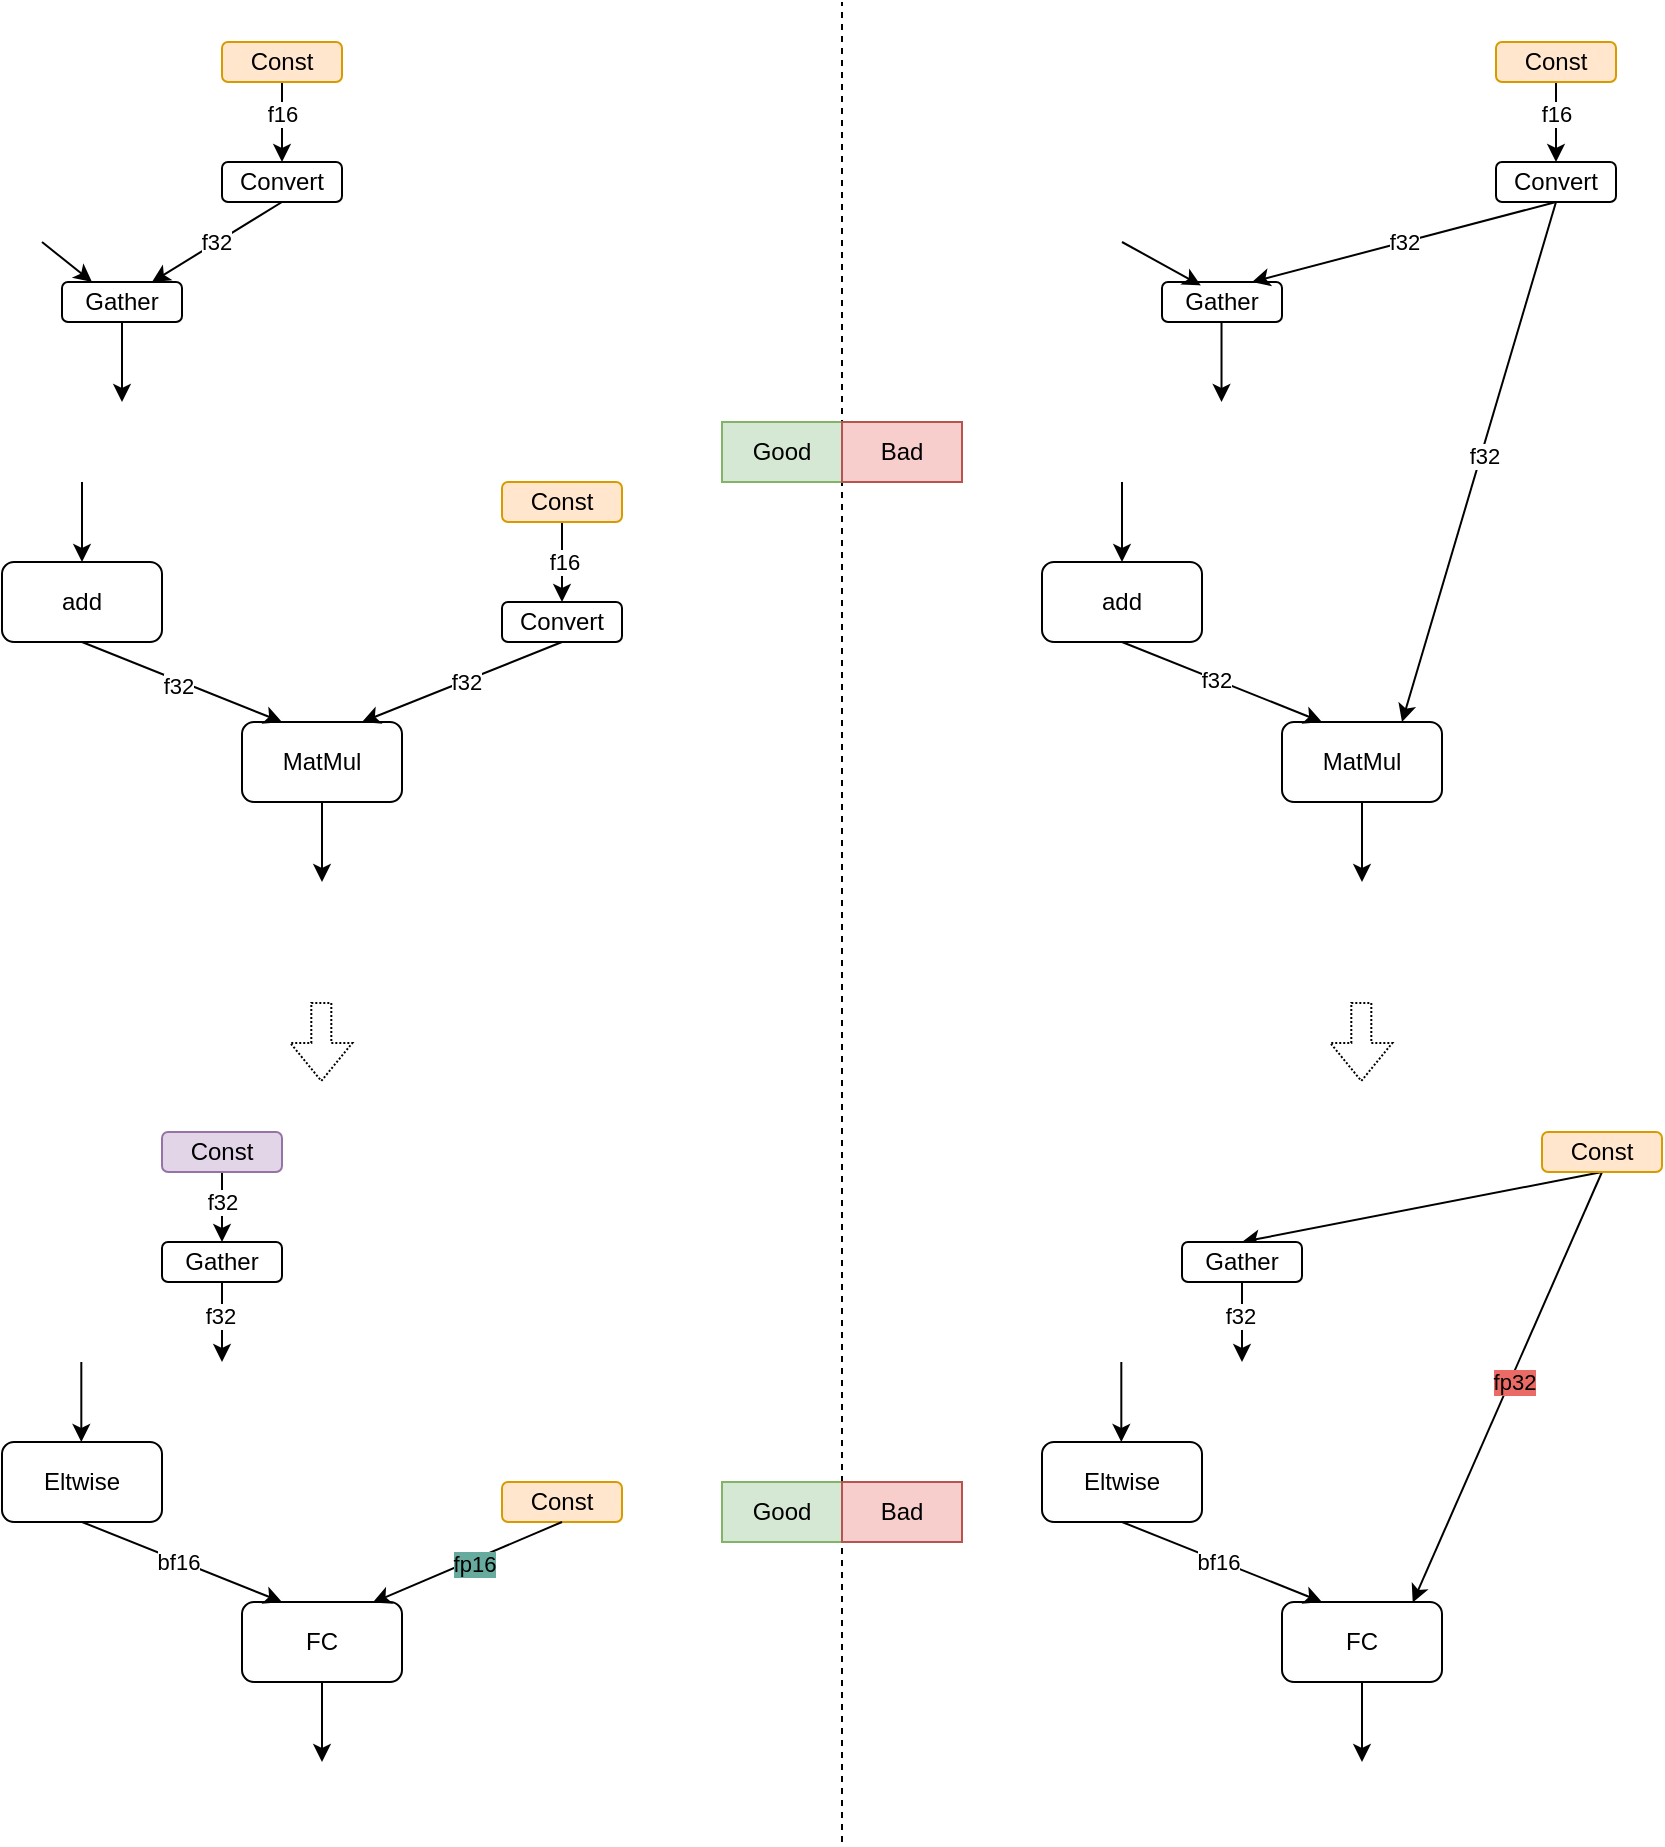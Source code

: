 <mxfile version="22.1.21" type="github" pages="2">
  <diagram name="F16" id="M1IA6LVbxlvQD2j0tbdd">
    <mxGraphModel dx="942" dy="544" grid="1" gridSize="10" guides="1" tooltips="1" connect="1" arrows="1" fold="1" page="1" pageScale="1" pageWidth="827" pageHeight="1169" math="0" shadow="0">
      <root>
        <mxCell id="0" />
        <mxCell id="1" parent="0" />
        <mxCell id="LUGf0mpEareO_KzAWUgG-1" value="Convert" style="rounded=1;whiteSpace=wrap;html=1;" vertex="1" parent="1">
          <mxGeometry x="330" y="300" width="60" height="20" as="geometry" />
        </mxCell>
        <mxCell id="LUGf0mpEareO_KzAWUgG-2" value="MatMul" style="rounded=1;whiteSpace=wrap;html=1;" vertex="1" parent="1">
          <mxGeometry x="200" y="360" width="80" height="40" as="geometry" />
        </mxCell>
        <mxCell id="LUGf0mpEareO_KzAWUgG-9" value="" style="edgeStyle=orthogonalEdgeStyle;rounded=0;orthogonalLoop=1;jettySize=auto;html=1;" edge="1" parent="1" source="LUGf0mpEareO_KzAWUgG-3" target="LUGf0mpEareO_KzAWUgG-1">
          <mxGeometry relative="1" as="geometry" />
        </mxCell>
        <mxCell id="NfhJEiANJVyL9rMk4l-K-14" value="f16" style="edgeLabel;html=1;align=center;verticalAlign=middle;resizable=0;points=[];" vertex="1" connectable="0" parent="LUGf0mpEareO_KzAWUgG-9">
          <mxGeometry x="-0.021" y="1" relative="1" as="geometry">
            <mxPoint as="offset" />
          </mxGeometry>
        </mxCell>
        <mxCell id="LUGf0mpEareO_KzAWUgG-3" value="Const" style="rounded=1;whiteSpace=wrap;html=1;fillColor=#ffe6cc;strokeColor=#d79b00;" vertex="1" parent="1">
          <mxGeometry x="330" y="240" width="60" height="20" as="geometry" />
        </mxCell>
        <mxCell id="LUGf0mpEareO_KzAWUgG-4" value="add" style="rounded=1;whiteSpace=wrap;html=1;" vertex="1" parent="1">
          <mxGeometry x="80" y="280" width="80" height="40" as="geometry" />
        </mxCell>
        <mxCell id="LUGf0mpEareO_KzAWUgG-6" value="" style="endArrow=classic;html=1;rounded=0;exitX=0.5;exitY=1;exitDx=0;exitDy=0;entryX=0.25;entryY=0;entryDx=0;entryDy=0;" edge="1" parent="1" source="LUGf0mpEareO_KzAWUgG-4" target="LUGf0mpEareO_KzAWUgG-2">
          <mxGeometry width="50" height="50" relative="1" as="geometry">
            <mxPoint x="220" y="540" as="sourcePoint" />
            <mxPoint x="270" y="490" as="targetPoint" />
          </mxGeometry>
        </mxCell>
        <mxCell id="NfhJEiANJVyL9rMk4l-K-16" value="f32" style="edgeLabel;html=1;align=center;verticalAlign=middle;resizable=0;points=[];" vertex="1" connectable="0" parent="LUGf0mpEareO_KzAWUgG-6">
          <mxGeometry x="-0.026" y="-2" relative="1" as="geometry">
            <mxPoint as="offset" />
          </mxGeometry>
        </mxCell>
        <mxCell id="LUGf0mpEareO_KzAWUgG-7" value="" style="endArrow=classic;html=1;rounded=0;exitX=0.5;exitY=1;exitDx=0;exitDy=0;entryX=0.75;entryY=0;entryDx=0;entryDy=0;" edge="1" parent="1" source="LUGf0mpEareO_KzAWUgG-1" target="LUGf0mpEareO_KzAWUgG-2">
          <mxGeometry width="50" height="50" relative="1" as="geometry">
            <mxPoint x="200" y="540" as="sourcePoint" />
            <mxPoint x="250" y="490" as="targetPoint" />
          </mxGeometry>
        </mxCell>
        <mxCell id="NfhJEiANJVyL9rMk4l-K-15" value="f32" style="edgeLabel;html=1;align=center;verticalAlign=middle;resizable=0;points=[];" vertex="1" connectable="0" parent="LUGf0mpEareO_KzAWUgG-7">
          <mxGeometry x="-0.037" y="1" relative="1" as="geometry">
            <mxPoint as="offset" />
          </mxGeometry>
        </mxCell>
        <mxCell id="LUGf0mpEareO_KzAWUgG-10" value="" style="endArrow=classic;html=1;rounded=0;exitX=0.5;exitY=1;exitDx=0;exitDy=0;" edge="1" parent="1" source="LUGf0mpEareO_KzAWUgG-2">
          <mxGeometry width="50" height="50" relative="1" as="geometry">
            <mxPoint x="180" y="510" as="sourcePoint" />
            <mxPoint x="240" y="440" as="targetPoint" />
          </mxGeometry>
        </mxCell>
        <mxCell id="LUGf0mpEareO_KzAWUgG-11" value="" style="endArrow=classic;html=1;rounded=0;entryX=0.5;entryY=0;entryDx=0;entryDy=0;" edge="1" parent="1" target="LUGf0mpEareO_KzAWUgG-4">
          <mxGeometry width="50" height="50" relative="1" as="geometry">
            <mxPoint x="120" y="240" as="sourcePoint" />
            <mxPoint x="170" y="190" as="targetPoint" />
          </mxGeometry>
        </mxCell>
        <mxCell id="LUGf0mpEareO_KzAWUgG-12" value="" style="shape=flexArrow;endArrow=classic;html=1;rounded=0;dashed=1;dashPattern=1 1;" edge="1" parent="1">
          <mxGeometry width="50" height="50" relative="1" as="geometry">
            <mxPoint x="239.66" y="500" as="sourcePoint" />
            <mxPoint x="239.66" y="540" as="targetPoint" />
          </mxGeometry>
        </mxCell>
        <mxCell id="LUGf0mpEareO_KzAWUgG-14" value="MatMul" style="rounded=1;whiteSpace=wrap;html=1;" vertex="1" parent="1">
          <mxGeometry x="720" y="360" width="80" height="40" as="geometry" />
        </mxCell>
        <mxCell id="LUGf0mpEareO_KzAWUgG-17" value="add" style="rounded=1;whiteSpace=wrap;html=1;" vertex="1" parent="1">
          <mxGeometry x="600" y="280" width="80" height="40" as="geometry" />
        </mxCell>
        <mxCell id="LUGf0mpEareO_KzAWUgG-18" value="" style="endArrow=classic;html=1;rounded=0;exitX=0.5;exitY=1;exitDx=0;exitDy=0;entryX=0.25;entryY=0;entryDx=0;entryDy=0;" edge="1" parent="1" source="LUGf0mpEareO_KzAWUgG-17" target="LUGf0mpEareO_KzAWUgG-14">
          <mxGeometry width="50" height="50" relative="1" as="geometry">
            <mxPoint x="740" y="540" as="sourcePoint" />
            <mxPoint x="790" y="490" as="targetPoint" />
          </mxGeometry>
        </mxCell>
        <mxCell id="1tHrAUBRSxiLiDP9WcPy-10" value="f32" style="edgeLabel;html=1;align=center;verticalAlign=middle;resizable=0;points=[];" vertex="1" connectable="0" parent="LUGf0mpEareO_KzAWUgG-18">
          <mxGeometry x="-0.059" relative="1" as="geometry">
            <mxPoint as="offset" />
          </mxGeometry>
        </mxCell>
        <mxCell id="LUGf0mpEareO_KzAWUgG-19" value="" style="endArrow=classic;html=1;rounded=0;exitX=0.5;exitY=1;exitDx=0;exitDy=0;entryX=0.75;entryY=0;entryDx=0;entryDy=0;" edge="1" parent="1" source="1tHrAUBRSxiLiDP9WcPy-17" target="LUGf0mpEareO_KzAWUgG-14">
          <mxGeometry width="50" height="50" relative="1" as="geometry">
            <mxPoint x="867" y="140" as="sourcePoint" />
            <mxPoint x="770" y="490" as="targetPoint" />
          </mxGeometry>
        </mxCell>
        <mxCell id="1tHrAUBRSxiLiDP9WcPy-9" value="f32" style="edgeLabel;html=1;align=center;verticalAlign=middle;resizable=0;points=[];" vertex="1" connectable="0" parent="LUGf0mpEareO_KzAWUgG-19">
          <mxGeometry x="-0.029" y="1" relative="1" as="geometry">
            <mxPoint as="offset" />
          </mxGeometry>
        </mxCell>
        <mxCell id="LUGf0mpEareO_KzAWUgG-20" value="" style="endArrow=classic;html=1;rounded=0;exitX=0.5;exitY=1;exitDx=0;exitDy=0;" edge="1" parent="1" source="LUGf0mpEareO_KzAWUgG-14">
          <mxGeometry width="50" height="50" relative="1" as="geometry">
            <mxPoint x="700" y="510" as="sourcePoint" />
            <mxPoint x="760" y="440" as="targetPoint" />
          </mxGeometry>
        </mxCell>
        <mxCell id="LUGf0mpEareO_KzAWUgG-21" value="" style="endArrow=classic;html=1;rounded=0;entryX=0.5;entryY=0;entryDx=0;entryDy=0;" edge="1" parent="1" target="LUGf0mpEareO_KzAWUgG-17">
          <mxGeometry width="50" height="50" relative="1" as="geometry">
            <mxPoint x="640" y="240" as="sourcePoint" />
            <mxPoint x="690" y="190" as="targetPoint" />
          </mxGeometry>
        </mxCell>
        <mxCell id="LUGf0mpEareO_KzAWUgG-22" value="FC" style="rounded=1;whiteSpace=wrap;html=1;" vertex="1" parent="1">
          <mxGeometry x="200" y="800" width="80" height="40" as="geometry" />
        </mxCell>
        <mxCell id="LUGf0mpEareO_KzAWUgG-23" value="Eltwise" style="rounded=1;whiteSpace=wrap;html=1;" vertex="1" parent="1">
          <mxGeometry x="80" y="720" width="80" height="40" as="geometry" />
        </mxCell>
        <mxCell id="LUGf0mpEareO_KzAWUgG-24" value="" style="endArrow=classic;html=1;rounded=0;exitX=0.5;exitY=1;exitDx=0;exitDy=0;entryX=0.25;entryY=0;entryDx=0;entryDy=0;" edge="1" parent="1" source="LUGf0mpEareO_KzAWUgG-23" target="LUGf0mpEareO_KzAWUgG-22">
          <mxGeometry width="50" height="50" relative="1" as="geometry">
            <mxPoint x="130" y="650" as="sourcePoint" />
            <mxPoint x="180" y="600" as="targetPoint" />
          </mxGeometry>
        </mxCell>
        <mxCell id="LUGf0mpEareO_KzAWUgG-29" value="bf16" style="edgeLabel;html=1;align=center;verticalAlign=middle;resizable=0;points=[];" vertex="1" connectable="0" parent="LUGf0mpEareO_KzAWUgG-24">
          <mxGeometry x="-0.043" y="-1" relative="1" as="geometry">
            <mxPoint as="offset" />
          </mxGeometry>
        </mxCell>
        <mxCell id="LUGf0mpEareO_KzAWUgG-25" value="Const" style="rounded=1;whiteSpace=wrap;html=1;fillColor=#ffe6cc;strokeColor=#d79b00;" vertex="1" parent="1">
          <mxGeometry x="330" y="740" width="60" height="20" as="geometry" />
        </mxCell>
        <mxCell id="LUGf0mpEareO_KzAWUgG-26" value="" style="endArrow=classic;html=1;rounded=0;exitX=0.5;exitY=1;exitDx=0;exitDy=0;entryX=0.817;entryY=0.007;entryDx=0;entryDy=0;entryPerimeter=0;" edge="1" parent="1" source="LUGf0mpEareO_KzAWUgG-25" target="LUGf0mpEareO_KzAWUgG-22">
          <mxGeometry width="50" height="50" relative="1" as="geometry">
            <mxPoint x="220" y="680" as="sourcePoint" />
            <mxPoint x="270" y="630" as="targetPoint" />
          </mxGeometry>
        </mxCell>
        <mxCell id="LUGf0mpEareO_KzAWUgG-28" value="fp16" style="edgeLabel;html=1;align=center;verticalAlign=middle;resizable=0;points=[];labelBackgroundColor=#67AB9F;" vertex="1" connectable="0" parent="LUGf0mpEareO_KzAWUgG-26">
          <mxGeometry x="-0.048" y="2" relative="1" as="geometry">
            <mxPoint as="offset" />
          </mxGeometry>
        </mxCell>
        <mxCell id="LUGf0mpEareO_KzAWUgG-27" value="" style="endArrow=classic;html=1;rounded=0;exitX=0.5;exitY=1;exitDx=0;exitDy=0;" edge="1" parent="1" source="LUGf0mpEareO_KzAWUgG-22">
          <mxGeometry width="50" height="50" relative="1" as="geometry">
            <mxPoint x="110" y="920" as="sourcePoint" />
            <mxPoint x="240" y="880" as="targetPoint" />
          </mxGeometry>
        </mxCell>
        <mxCell id="LUGf0mpEareO_KzAWUgG-30" value="FC" style="rounded=1;whiteSpace=wrap;html=1;" vertex="1" parent="1">
          <mxGeometry x="720" y="800" width="80" height="40" as="geometry" />
        </mxCell>
        <mxCell id="LUGf0mpEareO_KzAWUgG-31" value="Eltwise" style="rounded=1;whiteSpace=wrap;html=1;" vertex="1" parent="1">
          <mxGeometry x="600" y="720" width="80" height="40" as="geometry" />
        </mxCell>
        <mxCell id="LUGf0mpEareO_KzAWUgG-32" value="" style="endArrow=classic;html=1;rounded=0;exitX=0.5;exitY=1;exitDx=0;exitDy=0;entryX=0.25;entryY=0;entryDx=0;entryDy=0;" edge="1" parent="1" source="LUGf0mpEareO_KzAWUgG-31" target="LUGf0mpEareO_KzAWUgG-30">
          <mxGeometry width="50" height="50" relative="1" as="geometry">
            <mxPoint x="650" y="650" as="sourcePoint" />
            <mxPoint x="700" y="600" as="targetPoint" />
          </mxGeometry>
        </mxCell>
        <mxCell id="LUGf0mpEareO_KzAWUgG-33" value="bf16" style="edgeLabel;html=1;align=center;verticalAlign=middle;resizable=0;points=[];" vertex="1" connectable="0" parent="LUGf0mpEareO_KzAWUgG-32">
          <mxGeometry x="-0.043" y="-1" relative="1" as="geometry">
            <mxPoint as="offset" />
          </mxGeometry>
        </mxCell>
        <mxCell id="LUGf0mpEareO_KzAWUgG-35" value="" style="endArrow=classic;html=1;rounded=0;exitX=0.5;exitY=1;exitDx=0;exitDy=0;entryX=0.817;entryY=0.007;entryDx=0;entryDy=0;entryPerimeter=0;" edge="1" parent="1" source="1tHrAUBRSxiLiDP9WcPy-35" target="LUGf0mpEareO_KzAWUgG-30">
          <mxGeometry width="50" height="50" relative="1" as="geometry">
            <mxPoint x="880" y="760" as="sourcePoint" />
            <mxPoint x="790" y="630" as="targetPoint" />
          </mxGeometry>
        </mxCell>
        <mxCell id="LUGf0mpEareO_KzAWUgG-44" value="fp32" style="edgeLabel;html=1;align=center;verticalAlign=middle;resizable=0;points=[];labelBackgroundColor=#EA6B66;" vertex="1" connectable="0" parent="LUGf0mpEareO_KzAWUgG-35">
          <mxGeometry x="-0.03" y="2" relative="1" as="geometry">
            <mxPoint as="offset" />
          </mxGeometry>
        </mxCell>
        <mxCell id="LUGf0mpEareO_KzAWUgG-37" value="" style="endArrow=classic;html=1;rounded=0;exitX=0.5;exitY=1;exitDx=0;exitDy=0;" edge="1" parent="1" source="LUGf0mpEareO_KzAWUgG-30">
          <mxGeometry width="50" height="50" relative="1" as="geometry">
            <mxPoint x="630" y="920" as="sourcePoint" />
            <mxPoint x="760" y="880" as="targetPoint" />
          </mxGeometry>
        </mxCell>
        <mxCell id="LUGf0mpEareO_KzAWUgG-38" value="" style="shape=flexArrow;endArrow=classic;html=1;rounded=0;dashed=1;dashPattern=1 1;" edge="1" parent="1">
          <mxGeometry width="50" height="50" relative="1" as="geometry">
            <mxPoint x="759.66" y="500" as="sourcePoint" />
            <mxPoint x="759.66" y="540" as="targetPoint" />
          </mxGeometry>
        </mxCell>
        <mxCell id="LUGf0mpEareO_KzAWUgG-39" value="" style="endArrow=none;dashed=1;html=1;rounded=0;" edge="1" parent="1">
          <mxGeometry width="50" height="50" relative="1" as="geometry">
            <mxPoint x="500" y="920" as="sourcePoint" />
            <mxPoint x="500" as="targetPoint" />
          </mxGeometry>
        </mxCell>
        <mxCell id="LUGf0mpEareO_KzAWUgG-40" value="" style="endArrow=classic;html=1;rounded=0;entryX=0.5;entryY=0;entryDx=0;entryDy=0;exitX=0.5;exitY=1;exitDx=0;exitDy=0;" edge="1" parent="1" source="1tHrAUBRSxiLiDP9WcPy-35" target="1tHrAUBRSxiLiDP9WcPy-36">
          <mxGeometry width="50" height="50" relative="1" as="geometry">
            <mxPoint x="600" y="555" as="sourcePoint" />
            <mxPoint x="600" y="595" as="targetPoint" />
          </mxGeometry>
        </mxCell>
        <mxCell id="LUGf0mpEareO_KzAWUgG-41" value="" style="endArrow=classic;html=1;rounded=0;entryX=0.5;entryY=0;entryDx=0;entryDy=0;" edge="1" parent="1">
          <mxGeometry width="50" height="50" relative="1" as="geometry">
            <mxPoint x="639.66" y="680" as="sourcePoint" />
            <mxPoint x="639.66" y="720" as="targetPoint" />
          </mxGeometry>
        </mxCell>
        <mxCell id="LUGf0mpEareO_KzAWUgG-42" value="" style="endArrow=classic;html=1;rounded=0;entryX=0.5;entryY=0;entryDx=0;entryDy=0;" edge="1" parent="1">
          <mxGeometry width="50" height="50" relative="1" as="geometry">
            <mxPoint x="119.66" y="680" as="sourcePoint" />
            <mxPoint x="119.66" y="720" as="targetPoint" />
          </mxGeometry>
        </mxCell>
        <mxCell id="NfhJEiANJVyL9rMk4l-K-4" value="Convert" style="rounded=1;whiteSpace=wrap;html=1;" vertex="1" parent="1">
          <mxGeometry x="190" y="80" width="60" height="20" as="geometry" />
        </mxCell>
        <mxCell id="NfhJEiANJVyL9rMk4l-K-5" value="" style="edgeStyle=orthogonalEdgeStyle;rounded=0;orthogonalLoop=1;jettySize=auto;html=1;" edge="1" parent="1" source="NfhJEiANJVyL9rMk4l-K-6" target="NfhJEiANJVyL9rMk4l-K-4">
          <mxGeometry relative="1" as="geometry" />
        </mxCell>
        <mxCell id="NfhJEiANJVyL9rMk4l-K-12" value="f16" style="edgeLabel;html=1;align=center;verticalAlign=middle;resizable=0;points=[];" vertex="1" connectable="0" parent="NfhJEiANJVyL9rMk4l-K-5">
          <mxGeometry x="-0.228" relative="1" as="geometry">
            <mxPoint as="offset" />
          </mxGeometry>
        </mxCell>
        <mxCell id="NfhJEiANJVyL9rMk4l-K-6" value="Const" style="rounded=1;whiteSpace=wrap;html=1;fillColor=#ffe6cc;strokeColor=#d79b00;" vertex="1" parent="1">
          <mxGeometry x="190" y="20" width="60" height="20" as="geometry" />
        </mxCell>
        <mxCell id="NfhJEiANJVyL9rMk4l-K-8" value="Gather" style="rounded=1;whiteSpace=wrap;html=1;" vertex="1" parent="1">
          <mxGeometry x="110" y="140" width="60" height="20" as="geometry" />
        </mxCell>
        <mxCell id="NfhJEiANJVyL9rMk4l-K-9" value="" style="endArrow=classic;html=1;rounded=0;exitX=0.5;exitY=1;exitDx=0;exitDy=0;entryX=0.75;entryY=0;entryDx=0;entryDy=0;" edge="1" parent="1" source="NfhJEiANJVyL9rMk4l-K-4" target="NfhJEiANJVyL9rMk4l-K-8">
          <mxGeometry width="50" height="50" relative="1" as="geometry">
            <mxPoint x="240" y="220" as="sourcePoint" />
            <mxPoint x="290" y="170" as="targetPoint" />
          </mxGeometry>
        </mxCell>
        <mxCell id="NfhJEiANJVyL9rMk4l-K-13" value="f32" style="edgeLabel;html=1;align=center;verticalAlign=middle;resizable=0;points=[];" vertex="1" connectable="0" parent="NfhJEiANJVyL9rMk4l-K-9">
          <mxGeometry x="0.015" relative="1" as="geometry">
            <mxPoint as="offset" />
          </mxGeometry>
        </mxCell>
        <mxCell id="NfhJEiANJVyL9rMk4l-K-10" value="" style="endArrow=classic;html=1;rounded=0;entryX=0.25;entryY=0;entryDx=0;entryDy=0;" edge="1" parent="1" target="NfhJEiANJVyL9rMk4l-K-8">
          <mxGeometry width="50" height="50" relative="1" as="geometry">
            <mxPoint x="100" y="120" as="sourcePoint" />
            <mxPoint x="70" y="60" as="targetPoint" />
          </mxGeometry>
        </mxCell>
        <mxCell id="NfhJEiANJVyL9rMk4l-K-11" value="" style="endArrow=classic;html=1;rounded=0;exitX=0.5;exitY=1;exitDx=0;exitDy=0;" edge="1" parent="1" source="NfhJEiANJVyL9rMk4l-K-8">
          <mxGeometry width="50" height="50" relative="1" as="geometry">
            <mxPoint x="170" y="250" as="sourcePoint" />
            <mxPoint x="140" y="200" as="targetPoint" />
          </mxGeometry>
        </mxCell>
        <mxCell id="1tHrAUBRSxiLiDP9WcPy-4" value="" style="edgeStyle=orthogonalEdgeStyle;rounded=0;orthogonalLoop=1;jettySize=auto;html=1;" edge="1" parent="1" source="1tHrAUBRSxiLiDP9WcPy-1" target="1tHrAUBRSxiLiDP9WcPy-3">
          <mxGeometry relative="1" as="geometry" />
        </mxCell>
        <mxCell id="1tHrAUBRSxiLiDP9WcPy-8" value="f32" style="edgeLabel;html=1;align=center;verticalAlign=middle;resizable=0;points=[];" vertex="1" connectable="0" parent="1tHrAUBRSxiLiDP9WcPy-4">
          <mxGeometry x="-0.363" relative="1" as="geometry">
            <mxPoint as="offset" />
          </mxGeometry>
        </mxCell>
        <mxCell id="1tHrAUBRSxiLiDP9WcPy-1" value="Const" style="rounded=1;whiteSpace=wrap;html=1;fillColor=#e1d5e7;strokeColor=#9673a6;" vertex="1" parent="1">
          <mxGeometry x="160" y="565" width="60" height="20" as="geometry" />
        </mxCell>
        <mxCell id="1tHrAUBRSxiLiDP9WcPy-3" value="Gather" style="rounded=1;whiteSpace=wrap;html=1;" vertex="1" parent="1">
          <mxGeometry x="160" y="620" width="60" height="20" as="geometry" />
        </mxCell>
        <mxCell id="1tHrAUBRSxiLiDP9WcPy-5" value="" style="endArrow=classic;html=1;rounded=0;entryX=0.5;entryY=0;entryDx=0;entryDy=0;" edge="1" parent="1">
          <mxGeometry width="50" height="50" relative="1" as="geometry">
            <mxPoint x="190" y="640" as="sourcePoint" />
            <mxPoint x="190" y="680" as="targetPoint" />
          </mxGeometry>
        </mxCell>
        <mxCell id="1tHrAUBRSxiLiDP9WcPy-7" value="f32" style="edgeLabel;html=1;align=center;verticalAlign=middle;resizable=0;points=[];" vertex="1" connectable="0" parent="1tHrAUBRSxiLiDP9WcPy-5">
          <mxGeometry x="-0.152" y="-1" relative="1" as="geometry">
            <mxPoint as="offset" />
          </mxGeometry>
        </mxCell>
        <mxCell id="1tHrAUBRSxiLiDP9WcPy-11" value="Gather" style="rounded=1;whiteSpace=wrap;html=1;" vertex="1" parent="1">
          <mxGeometry x="660" y="140" width="60" height="20" as="geometry" />
        </mxCell>
        <mxCell id="1tHrAUBRSxiLiDP9WcPy-12" value="" style="endArrow=classic;html=1;rounded=0;entryX=0.5;entryY=0;entryDx=0;entryDy=0;" edge="1" parent="1">
          <mxGeometry width="50" height="50" relative="1" as="geometry">
            <mxPoint x="689.76" y="160" as="sourcePoint" />
            <mxPoint x="689.76" y="200" as="targetPoint" />
          </mxGeometry>
        </mxCell>
        <mxCell id="1tHrAUBRSxiLiDP9WcPy-17" value="Convert" style="rounded=1;whiteSpace=wrap;html=1;" vertex="1" parent="1">
          <mxGeometry x="827" y="80" width="60" height="20" as="geometry" />
        </mxCell>
        <mxCell id="1tHrAUBRSxiLiDP9WcPy-18" value="" style="edgeStyle=orthogonalEdgeStyle;rounded=0;orthogonalLoop=1;jettySize=auto;html=1;" edge="1" parent="1" source="1tHrAUBRSxiLiDP9WcPy-20" target="1tHrAUBRSxiLiDP9WcPy-17">
          <mxGeometry relative="1" as="geometry" />
        </mxCell>
        <mxCell id="1tHrAUBRSxiLiDP9WcPy-19" value="f16" style="edgeLabel;html=1;align=center;verticalAlign=middle;resizable=0;points=[];" vertex="1" connectable="0" parent="1tHrAUBRSxiLiDP9WcPy-18">
          <mxGeometry x="-0.228" relative="1" as="geometry">
            <mxPoint as="offset" />
          </mxGeometry>
        </mxCell>
        <mxCell id="1tHrAUBRSxiLiDP9WcPy-20" value="Const" style="rounded=1;whiteSpace=wrap;html=1;fillColor=#ffe6cc;strokeColor=#d79b00;" vertex="1" parent="1">
          <mxGeometry x="827" y="20" width="60" height="20" as="geometry" />
        </mxCell>
        <mxCell id="1tHrAUBRSxiLiDP9WcPy-21" value="" style="endArrow=classic;html=1;rounded=0;exitX=0.5;exitY=1;exitDx=0;exitDy=0;entryX=0.75;entryY=0;entryDx=0;entryDy=0;" edge="1" parent="1" source="1tHrAUBRSxiLiDP9WcPy-17" target="1tHrAUBRSxiLiDP9WcPy-11">
          <mxGeometry width="50" height="50" relative="1" as="geometry">
            <mxPoint x="680" y="130" as="sourcePoint" />
            <mxPoint x="730" y="80" as="targetPoint" />
          </mxGeometry>
        </mxCell>
        <mxCell id="1tHrAUBRSxiLiDP9WcPy-22" value="f32" style="edgeLabel;html=1;align=center;verticalAlign=middle;resizable=0;points=[];" vertex="1" connectable="0" parent="1tHrAUBRSxiLiDP9WcPy-21">
          <mxGeometry x="-0.003" relative="1" as="geometry">
            <mxPoint as="offset" />
          </mxGeometry>
        </mxCell>
        <mxCell id="1tHrAUBRSxiLiDP9WcPy-23" value="" style="endArrow=classic;html=1;rounded=0;entryX=0.324;entryY=0.086;entryDx=0;entryDy=0;entryPerimeter=0;" edge="1" parent="1" target="1tHrAUBRSxiLiDP9WcPy-11">
          <mxGeometry width="50" height="50" relative="1" as="geometry">
            <mxPoint x="640" y="120" as="sourcePoint" />
            <mxPoint x="620" y="220" as="targetPoint" />
          </mxGeometry>
        </mxCell>
        <mxCell id="1tHrAUBRSxiLiDP9WcPy-35" value="Const" style="rounded=1;whiteSpace=wrap;html=1;fillColor=#ffe6cc;strokeColor=#d79b00;" vertex="1" parent="1">
          <mxGeometry x="850" y="565" width="60" height="20" as="geometry" />
        </mxCell>
        <mxCell id="1tHrAUBRSxiLiDP9WcPy-36" value="Gather" style="rounded=1;whiteSpace=wrap;html=1;" vertex="1" parent="1">
          <mxGeometry x="670" y="620" width="60" height="20" as="geometry" />
        </mxCell>
        <mxCell id="1tHrAUBRSxiLiDP9WcPy-37" value="" style="endArrow=classic;html=1;rounded=0;entryX=0.5;entryY=0;entryDx=0;entryDy=0;" edge="1" parent="1">
          <mxGeometry width="50" height="50" relative="1" as="geometry">
            <mxPoint x="700" y="640" as="sourcePoint" />
            <mxPoint x="700" y="680" as="targetPoint" />
          </mxGeometry>
        </mxCell>
        <mxCell id="1tHrAUBRSxiLiDP9WcPy-38" value="f32" style="edgeLabel;html=1;align=center;verticalAlign=middle;resizable=0;points=[];" vertex="1" connectable="0" parent="1tHrAUBRSxiLiDP9WcPy-37">
          <mxGeometry x="-0.152" y="-1" relative="1" as="geometry">
            <mxPoint as="offset" />
          </mxGeometry>
        </mxCell>
        <mxCell id="7use85Arh5aCDqoqZ_HW-1" value="Good" style="text;html=1;strokeColor=#82b366;fillColor=#d5e8d4;align=center;verticalAlign=middle;whiteSpace=wrap;rounded=0;" vertex="1" parent="1">
          <mxGeometry x="440" y="740" width="60" height="30" as="geometry" />
        </mxCell>
        <mxCell id="7use85Arh5aCDqoqZ_HW-2" value="Good" style="text;html=1;strokeColor=#82b366;fillColor=#d5e8d4;align=center;verticalAlign=middle;whiteSpace=wrap;rounded=0;" vertex="1" parent="1">
          <mxGeometry x="440" y="210" width="60" height="30" as="geometry" />
        </mxCell>
        <mxCell id="7use85Arh5aCDqoqZ_HW-3" value="Bad" style="text;html=1;strokeColor=#b85450;fillColor=#f8cecc;align=center;verticalAlign=middle;whiteSpace=wrap;rounded=0;" vertex="1" parent="1">
          <mxGeometry x="500" y="210" width="60" height="30" as="geometry" />
        </mxCell>
        <mxCell id="7use85Arh5aCDqoqZ_HW-4" value="Bad" style="text;html=1;strokeColor=#b85450;fillColor=#f8cecc;align=center;verticalAlign=middle;whiteSpace=wrap;rounded=0;" vertex="1" parent="1">
          <mxGeometry x="500" y="740" width="60" height="30" as="geometry" />
        </mxCell>
      </root>
    </mxGraphModel>
  </diagram>
  <diagram name="INT8" id="lv-ap6HvP17ATbNZGQeq">
    <mxGraphModel dx="1365" dy="1957" grid="1" gridSize="10" guides="1" tooltips="1" connect="1" arrows="1" fold="1" page="1" pageScale="1" pageWidth="827" pageHeight="1169" math="0" shadow="0">
      <root>
        <mxCell id="pSY7Vvt1gbj8O11y_Wds-0" />
        <mxCell id="pSY7Vvt1gbj8O11y_Wds-1" parent="pSY7Vvt1gbj8O11y_Wds-0" />
        <mxCell id="pSY7Vvt1gbj8O11y_Wds-2" value="Convert" style="rounded=1;whiteSpace=wrap;html=1;" vertex="1" parent="pSY7Vvt1gbj8O11y_Wds-1">
          <mxGeometry x="290" y="120" width="60" height="20" as="geometry" />
        </mxCell>
        <mxCell id="pSY7Vvt1gbj8O11y_Wds-3" value="MatMul" style="rounded=1;whiteSpace=wrap;html=1;" vertex="1" parent="pSY7Vvt1gbj8O11y_Wds-1">
          <mxGeometry x="200" y="360" width="80" height="40" as="geometry" />
        </mxCell>
        <mxCell id="pSY7Vvt1gbj8O11y_Wds-4" value="" style="edgeStyle=orthogonalEdgeStyle;rounded=0;orthogonalLoop=1;jettySize=auto;html=1;" edge="1" parent="pSY7Vvt1gbj8O11y_Wds-1" source="pSY7Vvt1gbj8O11y_Wds-5" target="pSY7Vvt1gbj8O11y_Wds-2">
          <mxGeometry relative="1" as="geometry" />
        </mxCell>
        <mxCell id="0e4z1oaKL9usKxZhgwFc-3" value="u8" style="edgeLabel;html=1;align=center;verticalAlign=middle;resizable=0;points=[];" vertex="1" connectable="0" parent="pSY7Vvt1gbj8O11y_Wds-4">
          <mxGeometry x="-0.229" y="-1" relative="1" as="geometry">
            <mxPoint as="offset" />
          </mxGeometry>
        </mxCell>
        <mxCell id="pSY7Vvt1gbj8O11y_Wds-5" value="Const" style="rounded=1;whiteSpace=wrap;html=1;fillColor=#ffe6cc;strokeColor=#d79b00;" vertex="1" parent="pSY7Vvt1gbj8O11y_Wds-1">
          <mxGeometry x="290" y="60" width="60" height="20" as="geometry" />
        </mxCell>
        <mxCell id="pSY7Vvt1gbj8O11y_Wds-6" value="add" style="rounded=1;whiteSpace=wrap;html=1;" vertex="1" parent="pSY7Vvt1gbj8O11y_Wds-1">
          <mxGeometry x="80" y="280" width="80" height="40" as="geometry" />
        </mxCell>
        <mxCell id="pSY7Vvt1gbj8O11y_Wds-7" value="" style="endArrow=classic;html=1;rounded=0;exitX=0.5;exitY=1;exitDx=0;exitDy=0;entryX=0.25;entryY=0;entryDx=0;entryDy=0;" edge="1" parent="pSY7Vvt1gbj8O11y_Wds-1" source="pSY7Vvt1gbj8O11y_Wds-6" target="pSY7Vvt1gbj8O11y_Wds-3">
          <mxGeometry width="50" height="50" relative="1" as="geometry">
            <mxPoint x="220" y="540" as="sourcePoint" />
            <mxPoint x="270" y="490" as="targetPoint" />
          </mxGeometry>
        </mxCell>
        <mxCell id="pSY7Vvt1gbj8O11y_Wds-9" value="" style="endArrow=classic;html=1;rounded=0;exitX=0.5;exitY=1;exitDx=0;exitDy=0;" edge="1" parent="pSY7Vvt1gbj8O11y_Wds-1" source="pSY7Vvt1gbj8O11y_Wds-3">
          <mxGeometry width="50" height="50" relative="1" as="geometry">
            <mxPoint x="180" y="510" as="sourcePoint" />
            <mxPoint x="240" y="440" as="targetPoint" />
          </mxGeometry>
        </mxCell>
        <mxCell id="pSY7Vvt1gbj8O11y_Wds-10" value="" style="endArrow=classic;html=1;rounded=0;entryX=0.5;entryY=0;entryDx=0;entryDy=0;" edge="1" parent="pSY7Vvt1gbj8O11y_Wds-1" target="pSY7Vvt1gbj8O11y_Wds-6">
          <mxGeometry width="50" height="50" relative="1" as="geometry">
            <mxPoint x="120" y="240" as="sourcePoint" />
            <mxPoint x="170" y="190" as="targetPoint" />
          </mxGeometry>
        </mxCell>
        <mxCell id="pSY7Vvt1gbj8O11y_Wds-11" value="" style="shape=flexArrow;endArrow=classic;html=1;rounded=0;dashed=1;dashPattern=1 1;" edge="1" parent="pSY7Vvt1gbj8O11y_Wds-1">
          <mxGeometry width="50" height="50" relative="1" as="geometry">
            <mxPoint x="239.66" y="500" as="sourcePoint" />
            <mxPoint x="239.66" y="540" as="targetPoint" />
          </mxGeometry>
        </mxCell>
        <mxCell id="pSY7Vvt1gbj8O11y_Wds-13" value="MatMul" style="rounded=1;whiteSpace=wrap;html=1;" vertex="1" parent="pSY7Vvt1gbj8O11y_Wds-1">
          <mxGeometry x="720" y="360" width="80" height="40" as="geometry" />
        </mxCell>
        <mxCell id="pSY7Vvt1gbj8O11y_Wds-16" value="add" style="rounded=1;whiteSpace=wrap;html=1;" vertex="1" parent="pSY7Vvt1gbj8O11y_Wds-1">
          <mxGeometry x="600" y="280" width="80" height="40" as="geometry" />
        </mxCell>
        <mxCell id="pSY7Vvt1gbj8O11y_Wds-17" value="" style="endArrow=classic;html=1;rounded=0;exitX=0.5;exitY=1;exitDx=0;exitDy=0;entryX=0.25;entryY=0;entryDx=0;entryDy=0;" edge="1" parent="pSY7Vvt1gbj8O11y_Wds-1" source="pSY7Vvt1gbj8O11y_Wds-16" target="pSY7Vvt1gbj8O11y_Wds-13">
          <mxGeometry width="50" height="50" relative="1" as="geometry">
            <mxPoint x="740" y="540" as="sourcePoint" />
            <mxPoint x="790" y="490" as="targetPoint" />
          </mxGeometry>
        </mxCell>
        <mxCell id="pSY7Vvt1gbj8O11y_Wds-18" value="" style="endArrow=classic;html=1;rounded=0;exitX=0.5;exitY=1;exitDx=0;exitDy=0;entryX=0.75;entryY=0;entryDx=0;entryDy=0;" edge="1" parent="pSY7Vvt1gbj8O11y_Wds-1" target="pSY7Vvt1gbj8O11y_Wds-13">
          <mxGeometry width="50" height="50" relative="1" as="geometry">
            <mxPoint x="880" y="320" as="sourcePoint" />
            <mxPoint x="770" y="490" as="targetPoint" />
          </mxGeometry>
        </mxCell>
        <mxCell id="pSY7Vvt1gbj8O11y_Wds-19" value="" style="endArrow=classic;html=1;rounded=0;exitX=0.5;exitY=1;exitDx=0;exitDy=0;" edge="1" parent="pSY7Vvt1gbj8O11y_Wds-1" source="pSY7Vvt1gbj8O11y_Wds-13">
          <mxGeometry width="50" height="50" relative="1" as="geometry">
            <mxPoint x="700" y="510" as="sourcePoint" />
            <mxPoint x="760" y="440" as="targetPoint" />
          </mxGeometry>
        </mxCell>
        <mxCell id="pSY7Vvt1gbj8O11y_Wds-20" value="" style="endArrow=classic;html=1;rounded=0;entryX=0.5;entryY=0;entryDx=0;entryDy=0;" edge="1" parent="pSY7Vvt1gbj8O11y_Wds-1" target="pSY7Vvt1gbj8O11y_Wds-16">
          <mxGeometry width="50" height="50" relative="1" as="geometry">
            <mxPoint x="640" y="240" as="sourcePoint" />
            <mxPoint x="690" y="190" as="targetPoint" />
          </mxGeometry>
        </mxCell>
        <mxCell id="pSY7Vvt1gbj8O11y_Wds-21" value="FC" style="rounded=1;whiteSpace=wrap;html=1;" vertex="1" parent="pSY7Vvt1gbj8O11y_Wds-1">
          <mxGeometry x="200" y="800" width="80" height="40" as="geometry" />
        </mxCell>
        <mxCell id="pSY7Vvt1gbj8O11y_Wds-22" value="Eltwise" style="rounded=1;whiteSpace=wrap;html=1;" vertex="1" parent="pSY7Vvt1gbj8O11y_Wds-1">
          <mxGeometry x="80" y="720" width="80" height="40" as="geometry" />
        </mxCell>
        <mxCell id="pSY7Vvt1gbj8O11y_Wds-23" value="" style="endArrow=classic;html=1;rounded=0;exitX=0.5;exitY=1;exitDx=0;exitDy=0;entryX=0.25;entryY=0;entryDx=0;entryDy=0;" edge="1" parent="pSY7Vvt1gbj8O11y_Wds-1" source="pSY7Vvt1gbj8O11y_Wds-22" target="pSY7Vvt1gbj8O11y_Wds-21">
          <mxGeometry width="50" height="50" relative="1" as="geometry">
            <mxPoint x="130" y="650" as="sourcePoint" />
            <mxPoint x="180" y="600" as="targetPoint" />
          </mxGeometry>
        </mxCell>
        <mxCell id="pSY7Vvt1gbj8O11y_Wds-24" value="bf16" style="edgeLabel;html=1;align=center;verticalAlign=middle;resizable=0;points=[];" vertex="1" connectable="0" parent="pSY7Vvt1gbj8O11y_Wds-23">
          <mxGeometry x="-0.043" y="-1" relative="1" as="geometry">
            <mxPoint as="offset" />
          </mxGeometry>
        </mxCell>
        <mxCell id="pSY7Vvt1gbj8O11y_Wds-25" value="Const" style="rounded=1;whiteSpace=wrap;html=1;fillColor=#ffe6cc;strokeColor=#d79b00;" vertex="1" parent="pSY7Vvt1gbj8O11y_Wds-1">
          <mxGeometry x="330" y="740" width="60" height="20" as="geometry" />
        </mxCell>
        <mxCell id="pSY7Vvt1gbj8O11y_Wds-26" value="" style="endArrow=classic;html=1;rounded=0;exitX=0.5;exitY=1;exitDx=0;exitDy=0;entryX=0.817;entryY=0.007;entryDx=0;entryDy=0;entryPerimeter=0;" edge="1" parent="pSY7Vvt1gbj8O11y_Wds-1" source="pSY7Vvt1gbj8O11y_Wds-25" target="pSY7Vvt1gbj8O11y_Wds-21">
          <mxGeometry width="50" height="50" relative="1" as="geometry">
            <mxPoint x="220" y="680" as="sourcePoint" />
            <mxPoint x="270" y="630" as="targetPoint" />
          </mxGeometry>
        </mxCell>
        <mxCell id="0e4z1oaKL9usKxZhgwFc-7" value="u8" style="edgeLabel;html=1;align=center;verticalAlign=middle;resizable=0;points=[];labelBackgroundColor=#67AB9F;" vertex="1" connectable="0" parent="pSY7Vvt1gbj8O11y_Wds-26">
          <mxGeometry x="-0.187" y="3" relative="1" as="geometry">
            <mxPoint as="offset" />
          </mxGeometry>
        </mxCell>
        <mxCell id="pSY7Vvt1gbj8O11y_Wds-28" value="" style="endArrow=classic;html=1;rounded=0;exitX=0.5;exitY=1;exitDx=0;exitDy=0;" edge="1" parent="pSY7Vvt1gbj8O11y_Wds-1" source="pSY7Vvt1gbj8O11y_Wds-21">
          <mxGeometry width="50" height="50" relative="1" as="geometry">
            <mxPoint x="110" y="920" as="sourcePoint" />
            <mxPoint x="240" y="880" as="targetPoint" />
          </mxGeometry>
        </mxCell>
        <mxCell id="pSY7Vvt1gbj8O11y_Wds-29" value="FC" style="rounded=1;whiteSpace=wrap;html=1;" vertex="1" parent="pSY7Vvt1gbj8O11y_Wds-1">
          <mxGeometry x="720" y="800" width="80" height="40" as="geometry" />
        </mxCell>
        <mxCell id="pSY7Vvt1gbj8O11y_Wds-30" value="Eltwise" style="rounded=1;whiteSpace=wrap;html=1;" vertex="1" parent="pSY7Vvt1gbj8O11y_Wds-1">
          <mxGeometry x="600" y="720" width="80" height="40" as="geometry" />
        </mxCell>
        <mxCell id="pSY7Vvt1gbj8O11y_Wds-31" value="" style="endArrow=classic;html=1;rounded=0;exitX=0.5;exitY=1;exitDx=0;exitDy=0;entryX=0.25;entryY=0;entryDx=0;entryDy=0;" edge="1" parent="pSY7Vvt1gbj8O11y_Wds-1" source="pSY7Vvt1gbj8O11y_Wds-30" target="pSY7Vvt1gbj8O11y_Wds-29">
          <mxGeometry width="50" height="50" relative="1" as="geometry">
            <mxPoint x="650" y="650" as="sourcePoint" />
            <mxPoint x="700" y="600" as="targetPoint" />
          </mxGeometry>
        </mxCell>
        <mxCell id="pSY7Vvt1gbj8O11y_Wds-32" value="bf16" style="edgeLabel;html=1;align=center;verticalAlign=middle;resizable=0;points=[];" vertex="1" connectable="0" parent="pSY7Vvt1gbj8O11y_Wds-31">
          <mxGeometry x="-0.043" y="-1" relative="1" as="geometry">
            <mxPoint as="offset" />
          </mxGeometry>
        </mxCell>
        <mxCell id="pSY7Vvt1gbj8O11y_Wds-33" value="Const" style="rounded=1;whiteSpace=wrap;html=1;fillColor=#ffe6cc;strokeColor=#d79b00;" vertex="1" parent="pSY7Vvt1gbj8O11y_Wds-1">
          <mxGeometry x="840" y="575" width="60" height="20" as="geometry" />
        </mxCell>
        <mxCell id="pSY7Vvt1gbj8O11y_Wds-34" value="" style="endArrow=classic;html=1;rounded=0;exitX=0.5;exitY=1;exitDx=0;exitDy=0;entryX=0.817;entryY=0.007;entryDx=0;entryDy=0;entryPerimeter=0;" edge="1" parent="pSY7Vvt1gbj8O11y_Wds-1" source="pSY7Vvt1gbj8O11y_Wds-33" target="pSY7Vvt1gbj8O11y_Wds-29">
          <mxGeometry width="50" height="50" relative="1" as="geometry">
            <mxPoint x="740" y="680" as="sourcePoint" />
            <mxPoint x="790" y="630" as="targetPoint" />
          </mxGeometry>
        </mxCell>
        <mxCell id="IO-RjSEAt64j_-5uAfHb-1" value="f32" style="edgeLabel;html=1;align=center;verticalAlign=middle;resizable=0;points=[];labelBackgroundColor=#EA6B66;" vertex="1" connectable="0" parent="pSY7Vvt1gbj8O11y_Wds-34">
          <mxGeometry x="-0.035" y="2" relative="1" as="geometry">
            <mxPoint as="offset" />
          </mxGeometry>
        </mxCell>
        <mxCell id="pSY7Vvt1gbj8O11y_Wds-36" value="" style="endArrow=classic;html=1;rounded=0;exitX=0.5;exitY=1;exitDx=0;exitDy=0;" edge="1" parent="pSY7Vvt1gbj8O11y_Wds-1" source="pSY7Vvt1gbj8O11y_Wds-29">
          <mxGeometry width="50" height="50" relative="1" as="geometry">
            <mxPoint x="630" y="920" as="sourcePoint" />
            <mxPoint x="760" y="880" as="targetPoint" />
          </mxGeometry>
        </mxCell>
        <mxCell id="pSY7Vvt1gbj8O11y_Wds-37" value="" style="shape=flexArrow;endArrow=classic;html=1;rounded=0;dashed=1;dashPattern=1 1;" edge="1" parent="pSY7Vvt1gbj8O11y_Wds-1">
          <mxGeometry width="50" height="50" relative="1" as="geometry">
            <mxPoint x="759.66" y="500" as="sourcePoint" />
            <mxPoint x="759.66" y="540" as="targetPoint" />
          </mxGeometry>
        </mxCell>
        <mxCell id="pSY7Vvt1gbj8O11y_Wds-40" value="" style="endArrow=classic;html=1;rounded=0;entryX=0.5;entryY=0;entryDx=0;entryDy=0;" edge="1" parent="pSY7Vvt1gbj8O11y_Wds-1">
          <mxGeometry width="50" height="50" relative="1" as="geometry">
            <mxPoint x="639.66" y="680" as="sourcePoint" />
            <mxPoint x="639.66" y="720" as="targetPoint" />
          </mxGeometry>
        </mxCell>
        <mxCell id="pSY7Vvt1gbj8O11y_Wds-41" value="" style="endArrow=classic;html=1;rounded=0;entryX=0.5;entryY=0;entryDx=0;entryDy=0;" edge="1" parent="pSY7Vvt1gbj8O11y_Wds-1">
          <mxGeometry width="50" height="50" relative="1" as="geometry">
            <mxPoint x="119.66" y="680" as="sourcePoint" />
            <mxPoint x="119.66" y="720" as="targetPoint" />
          </mxGeometry>
        </mxCell>
        <mxCell id="N50eIpGxvppKrRk_s-6p-4" value="Convert" style="rounded=1;whiteSpace=wrap;html=1;" vertex="1" parent="pSY7Vvt1gbj8O11y_Wds-1">
          <mxGeometry x="370" y="120" width="60" height="20" as="geometry" />
        </mxCell>
        <mxCell id="N50eIpGxvppKrRk_s-6p-5" value="" style="edgeStyle=orthogonalEdgeStyle;rounded=0;orthogonalLoop=1;jettySize=auto;html=1;" edge="1" parent="pSY7Vvt1gbj8O11y_Wds-1" source="N50eIpGxvppKrRk_s-6p-6" target="N50eIpGxvppKrRk_s-6p-4">
          <mxGeometry relative="1" as="geometry" />
        </mxCell>
        <mxCell id="N50eIpGxvppKrRk_s-6p-6" value="Const" style="rounded=1;whiteSpace=wrap;html=1;" vertex="1" parent="pSY7Vvt1gbj8O11y_Wds-1">
          <mxGeometry x="370" y="60" width="60" height="20" as="geometry" />
        </mxCell>
        <mxCell id="N50eIpGxvppKrRk_s-6p-8" value="Subtract" style="rounded=1;whiteSpace=wrap;html=1;" vertex="1" parent="pSY7Vvt1gbj8O11y_Wds-1">
          <mxGeometry x="330" y="180" width="60" height="20" as="geometry" />
        </mxCell>
        <mxCell id="N50eIpGxvppKrRk_s-6p-9" value="" style="endArrow=classic;html=1;rounded=0;exitX=0.5;exitY=1;exitDx=0;exitDy=0;entryX=0.25;entryY=0;entryDx=0;entryDy=0;" edge="1" parent="pSY7Vvt1gbj8O11y_Wds-1" source="pSY7Vvt1gbj8O11y_Wds-2" target="N50eIpGxvppKrRk_s-6p-8">
          <mxGeometry width="50" height="50" relative="1" as="geometry">
            <mxPoint x="300" y="250" as="sourcePoint" />
            <mxPoint x="350" y="200" as="targetPoint" />
          </mxGeometry>
        </mxCell>
        <mxCell id="0e4z1oaKL9usKxZhgwFc-4" value="f16" style="edgeLabel;html=1;align=center;verticalAlign=middle;resizable=0;points=[];" vertex="1" connectable="0" parent="N50eIpGxvppKrRk_s-6p-9">
          <mxGeometry x="-0.177" y="1" relative="1" as="geometry">
            <mxPoint as="offset" />
          </mxGeometry>
        </mxCell>
        <mxCell id="N50eIpGxvppKrRk_s-6p-10" value="" style="endArrow=classic;html=1;rounded=0;exitX=0.5;exitY=1;exitDx=0;exitDy=0;entryX=0.75;entryY=0;entryDx=0;entryDy=0;" edge="1" parent="pSY7Vvt1gbj8O11y_Wds-1" source="N50eIpGxvppKrRk_s-6p-4" target="N50eIpGxvppKrRk_s-6p-8">
          <mxGeometry width="50" height="50" relative="1" as="geometry">
            <mxPoint x="300" y="270" as="sourcePoint" />
            <mxPoint x="350" y="220" as="targetPoint" />
          </mxGeometry>
        </mxCell>
        <mxCell id="N50eIpGxvppKrRk_s-6p-11" value="Multiply" style="rounded=1;whiteSpace=wrap;html=1;" vertex="1" parent="pSY7Vvt1gbj8O11y_Wds-1">
          <mxGeometry x="330" y="240" width="60" height="20" as="geometry" />
        </mxCell>
        <mxCell id="N50eIpGxvppKrRk_s-6p-12" value="Convert" style="rounded=1;whiteSpace=wrap;html=1;" vertex="1" parent="pSY7Vvt1gbj8O11y_Wds-1">
          <mxGeometry x="330" y="300" width="60" height="20" as="geometry" />
        </mxCell>
        <mxCell id="N50eIpGxvppKrRk_s-6p-13" value="" style="endArrow=classic;html=1;rounded=0;entryX=0.5;entryY=0;entryDx=0;entryDy=0;" edge="1" parent="pSY7Vvt1gbj8O11y_Wds-1">
          <mxGeometry width="50" height="50" relative="1" as="geometry">
            <mxPoint x="359.66" y="200" as="sourcePoint" />
            <mxPoint x="359.66" y="240" as="targetPoint" />
          </mxGeometry>
        </mxCell>
        <mxCell id="N50eIpGxvppKrRk_s-6p-14" value="" style="endArrow=classic;html=1;rounded=0;entryX=0.5;entryY=0;entryDx=0;entryDy=0;" edge="1" parent="pSY7Vvt1gbj8O11y_Wds-1">
          <mxGeometry width="50" height="50" relative="1" as="geometry">
            <mxPoint x="359.66" y="260" as="sourcePoint" />
            <mxPoint x="359.66" y="300" as="targetPoint" />
          </mxGeometry>
        </mxCell>
        <mxCell id="0e4z1oaKL9usKxZhgwFc-5" value="f16" style="edgeLabel;html=1;align=center;verticalAlign=middle;resizable=0;points=[];" vertex="1" connectable="0" parent="N50eIpGxvppKrRk_s-6p-14">
          <mxGeometry x="-0.091" relative="1" as="geometry">
            <mxPoint as="offset" />
          </mxGeometry>
        </mxCell>
        <mxCell id="N50eIpGxvppKrRk_s-6p-15" value="" style="endArrow=classic;html=1;rounded=0;exitX=0.5;exitY=1;exitDx=0;exitDy=0;entryX=0.75;entryY=0;entryDx=0;entryDy=0;" edge="1" parent="pSY7Vvt1gbj8O11y_Wds-1" source="N50eIpGxvppKrRk_s-6p-12" target="pSY7Vvt1gbj8O11y_Wds-3">
          <mxGeometry width="50" height="50" relative="1" as="geometry">
            <mxPoint x="350" y="430" as="sourcePoint" />
            <mxPoint x="400" y="380" as="targetPoint" />
          </mxGeometry>
        </mxCell>
        <mxCell id="iG12EhnPMWH-jzN6jKTp-0" value="Convert" style="rounded=1;whiteSpace=wrap;html=1;" vertex="1" parent="pSY7Vvt1gbj8O11y_Wds-1">
          <mxGeometry x="130" y="-160" width="60" height="20" as="geometry" />
        </mxCell>
        <mxCell id="iG12EhnPMWH-jzN6jKTp-1" value="" style="edgeStyle=orthogonalEdgeStyle;rounded=0;orthogonalLoop=1;jettySize=auto;html=1;" edge="1" parent="pSY7Vvt1gbj8O11y_Wds-1" source="iG12EhnPMWH-jzN6jKTp-2" target="iG12EhnPMWH-jzN6jKTp-0">
          <mxGeometry relative="1" as="geometry" />
        </mxCell>
        <mxCell id="0e4z1oaKL9usKxZhgwFc-0" value="u8" style="edgeLabel;html=1;align=center;verticalAlign=middle;resizable=0;points=[];" vertex="1" connectable="0" parent="iG12EhnPMWH-jzN6jKTp-1">
          <mxGeometry x="-0.264" y="1" relative="1" as="geometry">
            <mxPoint as="offset" />
          </mxGeometry>
        </mxCell>
        <mxCell id="iG12EhnPMWH-jzN6jKTp-2" value="Const" style="rounded=1;whiteSpace=wrap;html=1;fillColor=#ffe6cc;strokeColor=#d79b00;" vertex="1" parent="pSY7Vvt1gbj8O11y_Wds-1">
          <mxGeometry x="130" y="-220" width="60" height="20" as="geometry" />
        </mxCell>
        <mxCell id="iG12EhnPMWH-jzN6jKTp-3" value="Convert" style="rounded=1;whiteSpace=wrap;html=1;" vertex="1" parent="pSY7Vvt1gbj8O11y_Wds-1">
          <mxGeometry x="210" y="-160" width="60" height="20" as="geometry" />
        </mxCell>
        <mxCell id="iG12EhnPMWH-jzN6jKTp-4" value="" style="edgeStyle=orthogonalEdgeStyle;rounded=0;orthogonalLoop=1;jettySize=auto;html=1;" edge="1" parent="pSY7Vvt1gbj8O11y_Wds-1" source="iG12EhnPMWH-jzN6jKTp-5" target="iG12EhnPMWH-jzN6jKTp-3">
          <mxGeometry relative="1" as="geometry" />
        </mxCell>
        <mxCell id="iG12EhnPMWH-jzN6jKTp-5" value="Const" style="rounded=1;whiteSpace=wrap;html=1;" vertex="1" parent="pSY7Vvt1gbj8O11y_Wds-1">
          <mxGeometry x="210" y="-220" width="60" height="20" as="geometry" />
        </mxCell>
        <mxCell id="iG12EhnPMWH-jzN6jKTp-6" value="Subtract" style="rounded=1;whiteSpace=wrap;html=1;" vertex="1" parent="pSY7Vvt1gbj8O11y_Wds-1">
          <mxGeometry x="170" y="-100" width="60" height="20" as="geometry" />
        </mxCell>
        <mxCell id="iG12EhnPMWH-jzN6jKTp-7" value="" style="endArrow=classic;html=1;rounded=0;exitX=0.5;exitY=1;exitDx=0;exitDy=0;entryX=0.25;entryY=0;entryDx=0;entryDy=0;" edge="1" parent="pSY7Vvt1gbj8O11y_Wds-1" source="iG12EhnPMWH-jzN6jKTp-0" target="iG12EhnPMWH-jzN6jKTp-6">
          <mxGeometry width="50" height="50" relative="1" as="geometry">
            <mxPoint x="140" y="-30" as="sourcePoint" />
            <mxPoint x="190" y="-80" as="targetPoint" />
          </mxGeometry>
        </mxCell>
        <mxCell id="0e4z1oaKL9usKxZhgwFc-1" value="f16" style="edgeLabel;html=1;align=center;verticalAlign=middle;resizable=0;points=[];" vertex="1" connectable="0" parent="iG12EhnPMWH-jzN6jKTp-7">
          <mxGeometry x="-0.419" y="-1" relative="1" as="geometry">
            <mxPoint as="offset" />
          </mxGeometry>
        </mxCell>
        <mxCell id="iG12EhnPMWH-jzN6jKTp-8" value="" style="endArrow=classic;html=1;rounded=0;exitX=0.5;exitY=1;exitDx=0;exitDy=0;entryX=0.75;entryY=0;entryDx=0;entryDy=0;" edge="1" parent="pSY7Vvt1gbj8O11y_Wds-1" source="iG12EhnPMWH-jzN6jKTp-3" target="iG12EhnPMWH-jzN6jKTp-6">
          <mxGeometry width="50" height="50" relative="1" as="geometry">
            <mxPoint x="140" y="-10" as="sourcePoint" />
            <mxPoint x="190" y="-60" as="targetPoint" />
          </mxGeometry>
        </mxCell>
        <mxCell id="iG12EhnPMWH-jzN6jKTp-9" value="Multiply" style="rounded=1;whiteSpace=wrap;html=1;" vertex="1" parent="pSY7Vvt1gbj8O11y_Wds-1">
          <mxGeometry x="170" y="-40" width="60" height="20" as="geometry" />
        </mxCell>
        <mxCell id="iG12EhnPMWH-jzN6jKTp-10" value="Convert" style="rounded=1;whiteSpace=wrap;html=1;" vertex="1" parent="pSY7Vvt1gbj8O11y_Wds-1">
          <mxGeometry x="170" y="20" width="60" height="20" as="geometry" />
        </mxCell>
        <mxCell id="iG12EhnPMWH-jzN6jKTp-11" value="" style="endArrow=classic;html=1;rounded=0;entryX=0.5;entryY=0;entryDx=0;entryDy=0;" edge="1" parent="pSY7Vvt1gbj8O11y_Wds-1">
          <mxGeometry width="50" height="50" relative="1" as="geometry">
            <mxPoint x="199.66" y="-80" as="sourcePoint" />
            <mxPoint x="199.66" y="-40" as="targetPoint" />
          </mxGeometry>
        </mxCell>
        <mxCell id="iG12EhnPMWH-jzN6jKTp-12" value="" style="endArrow=classic;html=1;rounded=0;entryX=0.5;entryY=0;entryDx=0;entryDy=0;" edge="1" parent="pSY7Vvt1gbj8O11y_Wds-1">
          <mxGeometry width="50" height="50" relative="1" as="geometry">
            <mxPoint x="199.66" y="-20" as="sourcePoint" />
            <mxPoint x="199.66" y="20" as="targetPoint" />
          </mxGeometry>
        </mxCell>
        <mxCell id="0e4z1oaKL9usKxZhgwFc-2" value="f16" style="edgeLabel;html=1;align=center;verticalAlign=middle;resizable=0;points=[];" vertex="1" connectable="0" parent="iG12EhnPMWH-jzN6jKTp-12">
          <mxGeometry x="-0.229" y="-1" relative="1" as="geometry">
            <mxPoint as="offset" />
          </mxGeometry>
        </mxCell>
        <mxCell id="IO-RjSEAt64j_-5uAfHb-2" value="Convert" style="rounded=1;whiteSpace=wrap;html=1;" vertex="1" parent="pSY7Vvt1gbj8O11y_Wds-1">
          <mxGeometry x="800" y="-140" width="60" height="20" as="geometry" />
        </mxCell>
        <mxCell id="IO-RjSEAt64j_-5uAfHb-3" value="" style="edgeStyle=orthogonalEdgeStyle;rounded=0;orthogonalLoop=1;jettySize=auto;html=1;" edge="1" parent="pSY7Vvt1gbj8O11y_Wds-1" source="IO-RjSEAt64j_-5uAfHb-5" target="IO-RjSEAt64j_-5uAfHb-2">
          <mxGeometry relative="1" as="geometry" />
        </mxCell>
        <mxCell id="IO-RjSEAt64j_-5uAfHb-4" value="u8" style="edgeLabel;html=1;align=center;verticalAlign=middle;resizable=0;points=[];" vertex="1" connectable="0" parent="IO-RjSEAt64j_-5uAfHb-3">
          <mxGeometry x="-0.264" y="1" relative="1" as="geometry">
            <mxPoint as="offset" />
          </mxGeometry>
        </mxCell>
        <mxCell id="IO-RjSEAt64j_-5uAfHb-5" value="Const" style="rounded=1;whiteSpace=wrap;html=1;fillColor=#ffe6cc;strokeColor=#d79b00;" vertex="1" parent="pSY7Vvt1gbj8O11y_Wds-1">
          <mxGeometry x="800" y="-200" width="60" height="20" as="geometry" />
        </mxCell>
        <mxCell id="IO-RjSEAt64j_-5uAfHb-6" value="Convert" style="rounded=1;whiteSpace=wrap;html=1;" vertex="1" parent="pSY7Vvt1gbj8O11y_Wds-1">
          <mxGeometry x="880" y="-140" width="60" height="20" as="geometry" />
        </mxCell>
        <mxCell id="IO-RjSEAt64j_-5uAfHb-7" value="" style="edgeStyle=orthogonalEdgeStyle;rounded=0;orthogonalLoop=1;jettySize=auto;html=1;" edge="1" parent="pSY7Vvt1gbj8O11y_Wds-1" source="IO-RjSEAt64j_-5uAfHb-8" target="IO-RjSEAt64j_-5uAfHb-6">
          <mxGeometry relative="1" as="geometry" />
        </mxCell>
        <mxCell id="IO-RjSEAt64j_-5uAfHb-8" value="Const" style="rounded=1;whiteSpace=wrap;html=1;" vertex="1" parent="pSY7Vvt1gbj8O11y_Wds-1">
          <mxGeometry x="880" y="-200" width="60" height="20" as="geometry" />
        </mxCell>
        <mxCell id="IO-RjSEAt64j_-5uAfHb-9" value="Subtract" style="rounded=1;whiteSpace=wrap;html=1;" vertex="1" parent="pSY7Vvt1gbj8O11y_Wds-1">
          <mxGeometry x="840" y="-80" width="60" height="20" as="geometry" />
        </mxCell>
        <mxCell id="IO-RjSEAt64j_-5uAfHb-10" value="" style="endArrow=classic;html=1;rounded=0;exitX=0.5;exitY=1;exitDx=0;exitDy=0;entryX=0.25;entryY=0;entryDx=0;entryDy=0;" edge="1" parent="pSY7Vvt1gbj8O11y_Wds-1" source="IO-RjSEAt64j_-5uAfHb-2" target="IO-RjSEAt64j_-5uAfHb-9">
          <mxGeometry width="50" height="50" relative="1" as="geometry">
            <mxPoint x="810" y="-10" as="sourcePoint" />
            <mxPoint x="860" y="-60" as="targetPoint" />
          </mxGeometry>
        </mxCell>
        <mxCell id="IO-RjSEAt64j_-5uAfHb-11" value="f16" style="edgeLabel;html=1;align=center;verticalAlign=middle;resizable=0;points=[];" vertex="1" connectable="0" parent="IO-RjSEAt64j_-5uAfHb-10">
          <mxGeometry x="-0.419" y="-1" relative="1" as="geometry">
            <mxPoint as="offset" />
          </mxGeometry>
        </mxCell>
        <mxCell id="IO-RjSEAt64j_-5uAfHb-12" value="" style="endArrow=classic;html=1;rounded=0;exitX=0.5;exitY=1;exitDx=0;exitDy=0;entryX=0.75;entryY=0;entryDx=0;entryDy=0;" edge="1" parent="pSY7Vvt1gbj8O11y_Wds-1" source="IO-RjSEAt64j_-5uAfHb-6" target="IO-RjSEAt64j_-5uAfHb-9">
          <mxGeometry width="50" height="50" relative="1" as="geometry">
            <mxPoint x="810" y="10" as="sourcePoint" />
            <mxPoint x="860" y="-40" as="targetPoint" />
          </mxGeometry>
        </mxCell>
        <mxCell id="IO-RjSEAt64j_-5uAfHb-13" value="Multiply" style="rounded=1;whiteSpace=wrap;html=1;" vertex="1" parent="pSY7Vvt1gbj8O11y_Wds-1">
          <mxGeometry x="840" y="-20" width="60" height="20" as="geometry" />
        </mxCell>
        <mxCell id="IO-RjSEAt64j_-5uAfHb-14" value="Convert" style="rounded=1;whiteSpace=wrap;html=1;" vertex="1" parent="pSY7Vvt1gbj8O11y_Wds-1">
          <mxGeometry x="840" y="40" width="60" height="20" as="geometry" />
        </mxCell>
        <mxCell id="IO-RjSEAt64j_-5uAfHb-15" value="" style="endArrow=classic;html=1;rounded=0;entryX=0.5;entryY=0;entryDx=0;entryDy=0;" edge="1" parent="pSY7Vvt1gbj8O11y_Wds-1">
          <mxGeometry width="50" height="50" relative="1" as="geometry">
            <mxPoint x="869.66" y="-60" as="sourcePoint" />
            <mxPoint x="869.66" y="-20" as="targetPoint" />
          </mxGeometry>
        </mxCell>
        <mxCell id="IO-RjSEAt64j_-5uAfHb-16" value="" style="endArrow=classic;html=1;rounded=0;entryX=0.5;entryY=0;entryDx=0;entryDy=0;" edge="1" parent="pSY7Vvt1gbj8O11y_Wds-1">
          <mxGeometry width="50" height="50" relative="1" as="geometry">
            <mxPoint x="869.66" as="sourcePoint" />
            <mxPoint x="869.66" y="40" as="targetPoint" />
          </mxGeometry>
        </mxCell>
        <mxCell id="IO-RjSEAt64j_-5uAfHb-17" value="f16" style="edgeLabel;html=1;align=center;verticalAlign=middle;resizable=0;points=[];" vertex="1" connectable="0" parent="IO-RjSEAt64j_-5uAfHb-16">
          <mxGeometry x="-0.229" y="-1" relative="1" as="geometry">
            <mxPoint as="offset" />
          </mxGeometry>
        </mxCell>
        <mxCell id="6xjJRfEepYYLDR5-59qe-6" value="" style="edgeStyle=orthogonalEdgeStyle;rounded=0;orthogonalLoop=1;jettySize=auto;html=1;" edge="1" parent="pSY7Vvt1gbj8O11y_Wds-1" source="6xjJRfEepYYLDR5-59qe-8" target="6xjJRfEepYYLDR5-59qe-9">
          <mxGeometry relative="1" as="geometry" />
        </mxCell>
        <mxCell id="6xjJRfEepYYLDR5-59qe-7" value="f32" style="edgeLabel;html=1;align=center;verticalAlign=middle;resizable=0;points=[];" vertex="1" connectable="0" parent="6xjJRfEepYYLDR5-59qe-6">
          <mxGeometry x="-0.363" relative="1" as="geometry">
            <mxPoint as="offset" />
          </mxGeometry>
        </mxCell>
        <mxCell id="6xjJRfEepYYLDR5-59qe-8" value="Const" style="rounded=1;whiteSpace=wrap;html=1;fillColor=#e1d5e7;strokeColor=#9673a6;" vertex="1" parent="pSY7Vvt1gbj8O11y_Wds-1">
          <mxGeometry x="170" y="575" width="60" height="20" as="geometry" />
        </mxCell>
        <mxCell id="6xjJRfEepYYLDR5-59qe-9" value="Gather" style="rounded=1;whiteSpace=wrap;html=1;" vertex="1" parent="pSY7Vvt1gbj8O11y_Wds-1">
          <mxGeometry x="170" y="630" width="60" height="20" as="geometry" />
        </mxCell>
        <mxCell id="6xjJRfEepYYLDR5-59qe-10" value="" style="endArrow=classic;html=1;rounded=0;entryX=0.5;entryY=0;entryDx=0;entryDy=0;" edge="1" parent="pSY7Vvt1gbj8O11y_Wds-1">
          <mxGeometry width="50" height="50" relative="1" as="geometry">
            <mxPoint x="200" y="650" as="sourcePoint" />
            <mxPoint x="200" y="690" as="targetPoint" />
          </mxGeometry>
        </mxCell>
        <mxCell id="6xjJRfEepYYLDR5-59qe-11" value="f32" style="edgeLabel;html=1;align=center;verticalAlign=middle;resizable=0;points=[];" vertex="1" connectable="0" parent="6xjJRfEepYYLDR5-59qe-10">
          <mxGeometry x="-0.152" y="-1" relative="1" as="geometry">
            <mxPoint as="offset" />
          </mxGeometry>
        </mxCell>
        <mxCell id="O2-v-hbs1eMea4AvfzR--0" value="Gather" style="rounded=1;whiteSpace=wrap;html=1;" vertex="1" parent="pSY7Vvt1gbj8O11y_Wds-1">
          <mxGeometry x="670" y="630" width="60" height="20" as="geometry" />
        </mxCell>
        <mxCell id="O2-v-hbs1eMea4AvfzR--1" value="" style="endArrow=classic;html=1;rounded=0;entryX=0.5;entryY=0;entryDx=0;entryDy=0;" edge="1" parent="pSY7Vvt1gbj8O11y_Wds-1">
          <mxGeometry width="50" height="50" relative="1" as="geometry">
            <mxPoint x="700" y="650" as="sourcePoint" />
            <mxPoint x="700" y="690" as="targetPoint" />
          </mxGeometry>
        </mxCell>
        <mxCell id="O2-v-hbs1eMea4AvfzR--2" value="f32" style="edgeLabel;html=1;align=center;verticalAlign=middle;resizable=0;points=[];" vertex="1" connectable="0" parent="O2-v-hbs1eMea4AvfzR--1">
          <mxGeometry x="-0.152" y="-1" relative="1" as="geometry">
            <mxPoint as="offset" />
          </mxGeometry>
        </mxCell>
        <mxCell id="O2-v-hbs1eMea4AvfzR--3" value="" style="endArrow=classic;html=1;rounded=0;exitX=0.5;exitY=1;exitDx=0;exitDy=0;entryX=0.5;entryY=0;entryDx=0;entryDy=0;" edge="1" parent="pSY7Vvt1gbj8O11y_Wds-1" source="pSY7Vvt1gbj8O11y_Wds-33" target="O2-v-hbs1eMea4AvfzR--0">
          <mxGeometry width="50" height="50" relative="1" as="geometry">
            <mxPoint x="710" y="600" as="sourcePoint" />
            <mxPoint x="760" y="550" as="targetPoint" />
          </mxGeometry>
        </mxCell>
        <mxCell id="O2-v-hbs1eMea4AvfzR--4" value="f32" style="edgeLabel;html=1;align=center;verticalAlign=middle;resizable=0;points=[];labelBackgroundColor=#EA6B66;" vertex="1" connectable="0" parent="O2-v-hbs1eMea4AvfzR--3">
          <mxGeometry x="0.015" y="1" relative="1" as="geometry">
            <mxPoint as="offset" />
          </mxGeometry>
        </mxCell>
        <mxCell id="x2AEKl55NuC-SBRA7Yu5-0" value="Bad" style="text;html=1;strokeColor=#b85450;fillColor=#f8cecc;align=center;verticalAlign=middle;whiteSpace=wrap;rounded=0;" vertex="1" parent="pSY7Vvt1gbj8O11y_Wds-1">
          <mxGeometry x="500" y="190" width="60" height="30" as="geometry" />
        </mxCell>
        <mxCell id="JYA_ZW_QiHcHnDI3NL8N-0" value="" style="endArrow=none;dashed=1;html=1;rounded=0;" edge="1" parent="pSY7Vvt1gbj8O11y_Wds-1">
          <mxGeometry width="50" height="50" relative="1" as="geometry">
            <mxPoint x="500" y="850" as="sourcePoint" />
            <mxPoint x="500" y="-240" as="targetPoint" />
          </mxGeometry>
        </mxCell>
        <mxCell id="JYA_ZW_QiHcHnDI3NL8N-1" value="Bad" style="text;html=1;strokeColor=#b85450;fillColor=#f8cecc;align=center;verticalAlign=middle;whiteSpace=wrap;rounded=0;" vertex="1" parent="pSY7Vvt1gbj8O11y_Wds-1">
          <mxGeometry x="500" y="710" width="60" height="30" as="geometry" />
        </mxCell>
        <mxCell id="JYA_ZW_QiHcHnDI3NL8N-2" value="Good" style="text;html=1;strokeColor=#82b366;fillColor=#d5e8d4;align=center;verticalAlign=middle;whiteSpace=wrap;rounded=0;" vertex="1" parent="pSY7Vvt1gbj8O11y_Wds-1">
          <mxGeometry x="440" y="190" width="60" height="30" as="geometry" />
        </mxCell>
        <mxCell id="JYA_ZW_QiHcHnDI3NL8N-5" value="Good" style="text;html=1;strokeColor=#82b366;fillColor=#d5e8d4;align=center;verticalAlign=middle;whiteSpace=wrap;rounded=0;" vertex="1" parent="pSY7Vvt1gbj8O11y_Wds-1">
          <mxGeometry x="440" y="710" width="60" height="30" as="geometry" />
        </mxCell>
      </root>
    </mxGraphModel>
  </diagram>
</mxfile>
